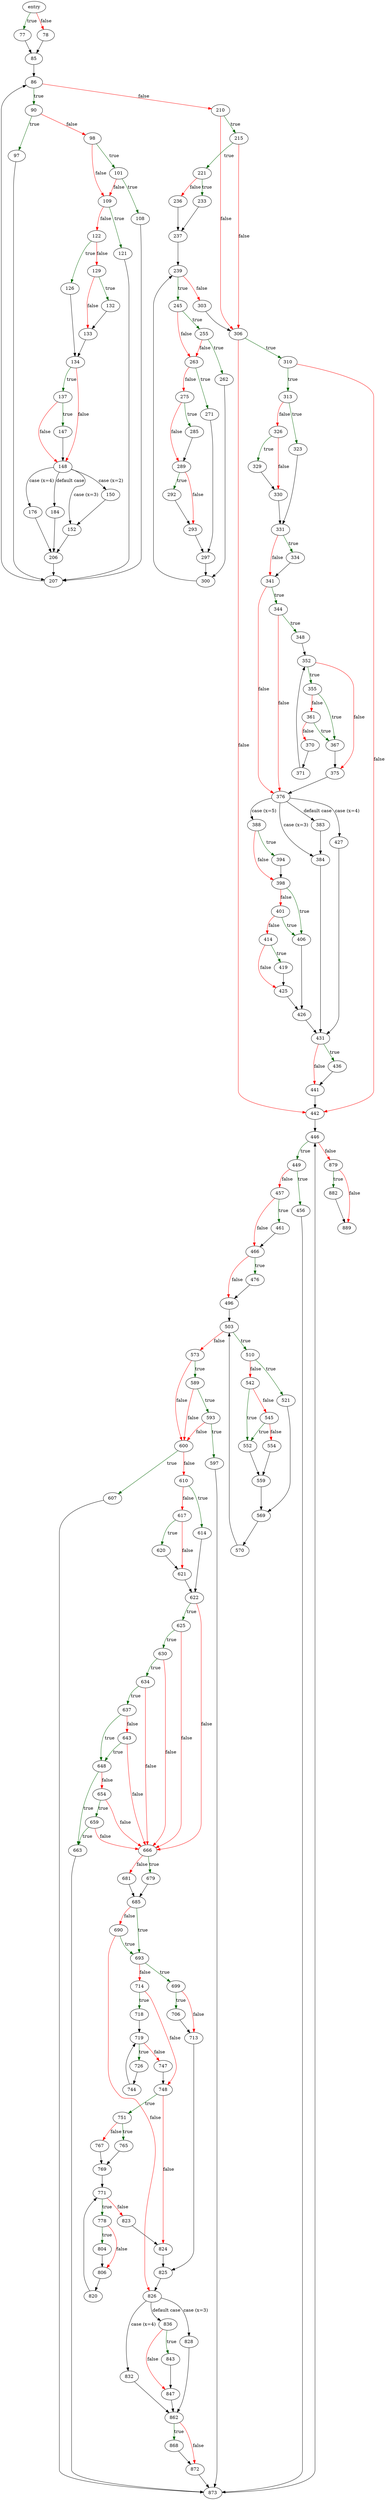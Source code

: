 digraph "sqlite3GenerateConstraintChecks" {
	// Node definitions.
	12 [label=entry];
	77;
	78;
	85;
	86;
	90;
	97;
	98;
	101;
	108;
	109;
	121;
	122;
	126;
	129;
	132;
	133;
	134;
	137;
	147;
	148;
	150;
	152;
	176;
	184;
	206;
	207;
	210;
	215;
	221;
	233;
	236;
	237;
	239;
	245;
	255;
	262;
	263;
	271;
	275;
	285;
	289;
	292;
	293;
	297;
	300;
	303;
	306;
	310;
	313;
	323;
	326;
	329;
	330;
	331;
	334;
	341;
	344;
	348;
	352;
	355;
	361;
	367;
	370;
	371;
	375;
	376;
	383;
	384;
	388;
	394;
	398;
	401;
	406;
	414;
	419;
	425;
	426;
	427;
	431;
	436;
	441;
	442;
	446;
	449;
	456;
	457;
	461;
	466;
	476;
	496;
	503;
	510;
	521;
	542;
	545;
	552;
	554;
	559;
	569;
	570;
	573;
	589;
	593;
	597;
	600;
	607;
	610;
	614;
	617;
	620;
	621;
	622;
	625;
	630;
	634;
	637;
	643;
	648;
	654;
	659;
	663;
	666;
	679;
	681;
	685;
	690;
	693;
	699;
	706;
	713;
	714;
	718;
	719;
	726;
	744;
	747;
	748;
	751;
	765;
	767;
	769;
	771;
	778;
	804;
	806;
	820;
	823;
	824;
	825;
	826;
	828;
	832;
	836;
	843;
	847;
	862;
	868;
	872;
	873;
	879;
	882;
	889;

	// Edge definitions.
	12 -> 77 [
		color=darkgreen
		label=true
	];
	12 -> 78 [
		color=red
		label=false
	];
	77 -> 85;
	78 -> 85;
	85 -> 86;
	86 -> 90 [
		color=darkgreen
		label=true
	];
	86 -> 210 [
		color=red
		label=false
	];
	90 -> 97 [
		color=darkgreen
		label=true
	];
	90 -> 98 [
		color=red
		label=false
	];
	97 -> 207;
	98 -> 101 [
		color=darkgreen
		label=true
	];
	98 -> 109 [
		color=red
		label=false
	];
	101 -> 108 [
		color=darkgreen
		label=true
	];
	101 -> 109 [
		color=red
		label=false
	];
	108 -> 207;
	109 -> 121 [
		color=darkgreen
		label=true
	];
	109 -> 122 [
		color=red
		label=false
	];
	121 -> 207;
	122 -> 126 [
		color=darkgreen
		label=true
	];
	122 -> 129 [
		color=red
		label=false
	];
	126 -> 134;
	129 -> 132 [
		color=darkgreen
		label=true
	];
	129 -> 133 [
		color=red
		label=false
	];
	132 -> 133;
	133 -> 134;
	134 -> 137 [
		color=darkgreen
		label=true
	];
	134 -> 148 [
		color=red
		label=false
	];
	137 -> 147 [
		color=darkgreen
		label=true
	];
	137 -> 148 [
		color=red
		label=false
	];
	147 -> 148;
	148 -> 150 [label="case (x=2)"];
	148 -> 152 [label="case (x=3)"];
	148 -> 176 [label="case (x=4)"];
	148 -> 184 [label="default case"];
	150 -> 152;
	152 -> 206;
	176 -> 206;
	184 -> 206;
	206 -> 207;
	207 -> 86;
	210 -> 215 [
		color=darkgreen
		label=true
	];
	210 -> 306 [
		color=red
		label=false
	];
	215 -> 221 [
		color=darkgreen
		label=true
	];
	215 -> 306 [
		color=red
		label=false
	];
	221 -> 233 [
		color=darkgreen
		label=true
	];
	221 -> 236 [
		color=red
		label=false
	];
	233 -> 237;
	236 -> 237;
	237 -> 239;
	239 -> 245 [
		color=darkgreen
		label=true
	];
	239 -> 303 [
		color=red
		label=false
	];
	245 -> 255 [
		color=darkgreen
		label=true
	];
	245 -> 263 [
		color=red
		label=false
	];
	255 -> 262 [
		color=darkgreen
		label=true
	];
	255 -> 263 [
		color=red
		label=false
	];
	262 -> 300;
	263 -> 271 [
		color=darkgreen
		label=true
	];
	263 -> 275 [
		color=red
		label=false
	];
	271 -> 297;
	275 -> 285 [
		color=darkgreen
		label=true
	];
	275 -> 289 [
		color=red
		label=false
	];
	285 -> 289;
	289 -> 292 [
		color=darkgreen
		label=true
	];
	289 -> 293 [
		color=red
		label=false
	];
	292 -> 293;
	293 -> 297;
	297 -> 300;
	300 -> 239;
	303 -> 306;
	306 -> 310 [
		color=darkgreen
		label=true
	];
	306 -> 442 [
		color=red
		label=false
	];
	310 -> 313 [
		color=darkgreen
		label=true
	];
	310 -> 442 [
		color=red
		label=false
	];
	313 -> 323 [
		color=darkgreen
		label=true
	];
	313 -> 326 [
		color=red
		label=false
	];
	323 -> 331;
	326 -> 329 [
		color=darkgreen
		label=true
	];
	326 -> 330 [
		color=red
		label=false
	];
	329 -> 330;
	330 -> 331;
	331 -> 334 [
		color=darkgreen
		label=true
	];
	331 -> 341 [
		color=red
		label=false
	];
	334 -> 341;
	341 -> 344 [
		color=darkgreen
		label=true
	];
	341 -> 376 [
		color=red
		label=false
	];
	344 -> 348 [
		color=darkgreen
		label=true
	];
	344 -> 376 [
		color=red
		label=false
	];
	348 -> 352;
	352 -> 355 [
		color=darkgreen
		label=true
	];
	352 -> 375 [
		color=red
		label=false
	];
	355 -> 361 [
		color=red
		label=false
	];
	355 -> 367 [
		color=darkgreen
		label=true
	];
	361 -> 367 [
		color=darkgreen
		label=true
	];
	361 -> 370 [
		color=red
		label=false
	];
	367 -> 375;
	370 -> 371;
	371 -> 352;
	375 -> 376;
	376 -> 383 [label="default case"];
	376 -> 384 [label="case (x=3)"];
	376 -> 388 [label="case (x=5)"];
	376 -> 427 [label="case (x=4)"];
	383 -> 384;
	384 -> 431;
	388 -> 394 [
		color=darkgreen
		label=true
	];
	388 -> 398 [
		color=red
		label=false
	];
	394 -> 398;
	398 -> 401 [
		color=red
		label=false
	];
	398 -> 406 [
		color=darkgreen
		label=true
	];
	401 -> 406 [
		color=darkgreen
		label=true
	];
	401 -> 414 [
		color=red
		label=false
	];
	406 -> 426;
	414 -> 419 [
		color=darkgreen
		label=true
	];
	414 -> 425 [
		color=red
		label=false
	];
	419 -> 425;
	425 -> 426;
	426 -> 431;
	427 -> 431;
	431 -> 436 [
		color=darkgreen
		label=true
	];
	431 -> 441 [
		color=red
		label=false
	];
	436 -> 441;
	441 -> 442;
	442 -> 446;
	446 -> 449 [
		color=darkgreen
		label=true
	];
	446 -> 879 [
		color=red
		label=false
	];
	449 -> 456 [
		color=darkgreen
		label=true
	];
	449 -> 457 [
		color=red
		label=false
	];
	456 -> 873;
	457 -> 461 [
		color=darkgreen
		label=true
	];
	457 -> 466 [
		color=red
		label=false
	];
	461 -> 466;
	466 -> 476 [
		color=darkgreen
		label=true
	];
	466 -> 496 [
		color=red
		label=false
	];
	476 -> 496;
	496 -> 503;
	503 -> 510 [
		color=darkgreen
		label=true
	];
	503 -> 573 [
		color=red
		label=false
	];
	510 -> 521 [
		color=darkgreen
		label=true
	];
	510 -> 542 [
		color=red
		label=false
	];
	521 -> 569;
	542 -> 545 [
		color=red
		label=false
	];
	542 -> 552 [
		color=darkgreen
		label=true
	];
	545 -> 552 [
		color=darkgreen
		label=true
	];
	545 -> 554 [
		color=red
		label=false
	];
	552 -> 559;
	554 -> 559;
	559 -> 569;
	569 -> 570;
	570 -> 503;
	573 -> 589 [
		color=darkgreen
		label=true
	];
	573 -> 600 [
		color=red
		label=false
	];
	589 -> 593 [
		color=darkgreen
		label=true
	];
	589 -> 600 [
		color=red
		label=false
	];
	593 -> 597 [
		color=darkgreen
		label=true
	];
	593 -> 600 [
		color=red
		label=false
	];
	597 -> 873;
	600 -> 607 [
		color=darkgreen
		label=true
	];
	600 -> 610 [
		color=red
		label=false
	];
	607 -> 873;
	610 -> 614 [
		color=darkgreen
		label=true
	];
	610 -> 617 [
		color=red
		label=false
	];
	614 -> 622;
	617 -> 620 [
		color=darkgreen
		label=true
	];
	617 -> 621 [
		color=red
		label=false
	];
	620 -> 621;
	621 -> 622;
	622 -> 625 [
		color=darkgreen
		label=true
	];
	622 -> 666 [
		color=red
		label=false
	];
	625 -> 630 [
		color=darkgreen
		label=true
	];
	625 -> 666 [
		color=red
		label=false
	];
	630 -> 634 [
		color=darkgreen
		label=true
	];
	630 -> 666 [
		color=red
		label=false
	];
	634 -> 637 [
		color=darkgreen
		label=true
	];
	634 -> 666 [
		color=red
		label=false
	];
	637 -> 643 [
		color=red
		label=false
	];
	637 -> 648 [
		color=darkgreen
		label=true
	];
	643 -> 648 [
		color=darkgreen
		label=true
	];
	643 -> 666 [
		color=red
		label=false
	];
	648 -> 654 [
		color=red
		label=false
	];
	648 -> 663 [
		color=darkgreen
		label=true
	];
	654 -> 659 [
		color=darkgreen
		label=true
	];
	654 -> 666 [
		color=red
		label=false
	];
	659 -> 663 [
		color=darkgreen
		label=true
	];
	659 -> 666 [
		color=red
		label=false
	];
	663 -> 873;
	666 -> 679 [
		color=darkgreen
		label=true
	];
	666 -> 681 [
		color=red
		label=false
	];
	679 -> 685;
	681 -> 685;
	685 -> 690 [
		color=red
		label=false
	];
	685 -> 693 [
		color=darkgreen
		label=true
	];
	690 -> 693 [
		color=darkgreen
		label=true
	];
	690 -> 826 [
		color=red
		label=false
	];
	693 -> 699 [
		color=darkgreen
		label=true
	];
	693 -> 714 [
		color=red
		label=false
	];
	699 -> 706 [
		color=darkgreen
		label=true
	];
	699 -> 713 [
		color=red
		label=false
	];
	706 -> 713;
	713 -> 825;
	714 -> 718 [
		color=darkgreen
		label=true
	];
	714 -> 748 [
		color=red
		label=false
	];
	718 -> 719;
	719 -> 726 [
		color=darkgreen
		label=true
	];
	719 -> 747 [
		color=red
		label=false
	];
	726 -> 744;
	744 -> 719;
	747 -> 748;
	748 -> 751 [
		color=darkgreen
		label=true
	];
	748 -> 824 [
		color=red
		label=false
	];
	751 -> 765 [
		color=darkgreen
		label=true
	];
	751 -> 767 [
		color=red
		label=false
	];
	765 -> 769;
	767 -> 769;
	769 -> 771;
	771 -> 778 [
		color=darkgreen
		label=true
	];
	771 -> 823 [
		color=red
		label=false
	];
	778 -> 804 [
		color=darkgreen
		label=true
	];
	778 -> 806 [
		color=red
		label=false
	];
	804 -> 806;
	806 -> 820;
	820 -> 771;
	823 -> 824;
	824 -> 825;
	825 -> 826;
	826 -> 828 [label="case (x=3)"];
	826 -> 832 [label="case (x=4)"];
	826 -> 836 [label="default case"];
	828 -> 862;
	832 -> 862;
	836 -> 843 [
		color=darkgreen
		label=true
	];
	836 -> 847 [
		color=red
		label=false
	];
	843 -> 847;
	847 -> 862;
	862 -> 868 [
		color=darkgreen
		label=true
	];
	862 -> 872 [
		color=red
		label=false
	];
	868 -> 872;
	872 -> 873;
	873 -> 446;
	879 -> 882 [
		color=darkgreen
		label=true
	];
	879 -> 889 [
		color=red
		label=false
	];
	882 -> 889;
}